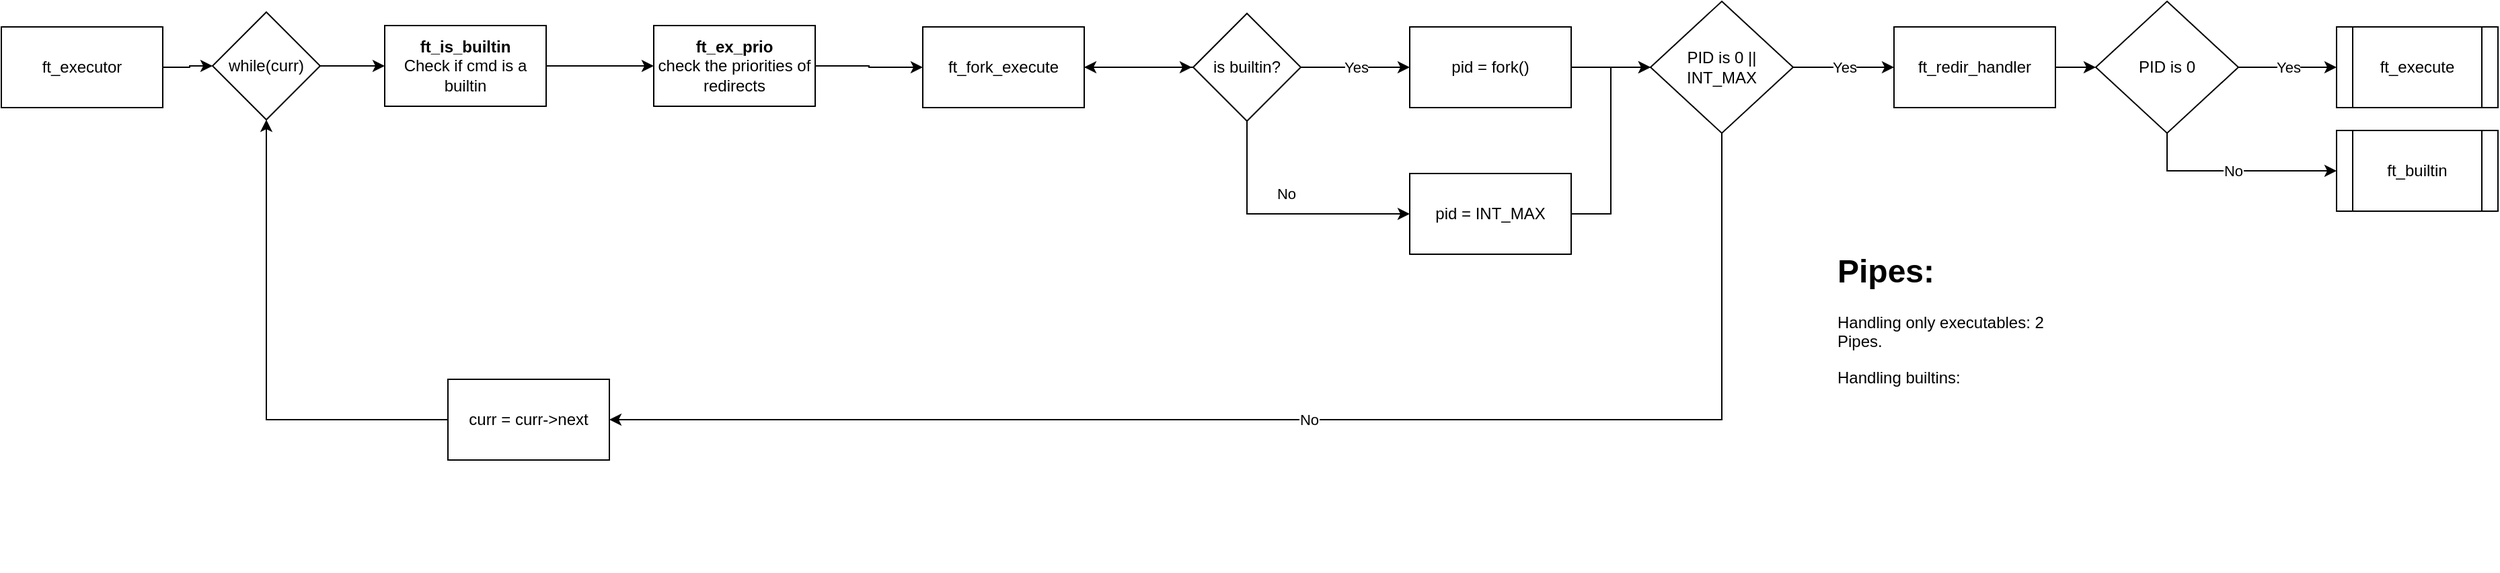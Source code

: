 <mxfile version="24.7.10">
  <diagram name="Seite-1" id="tWVwuiJ3UtkRtNTFc7Z6">
    <mxGraphModel dx="1140" dy="897" grid="0" gridSize="10" guides="1" tooltips="1" connect="1" arrows="1" fold="1" page="1" pageScale="1" pageWidth="3300" pageHeight="4681" math="0" shadow="0">
      <root>
        <mxCell id="0" />
        <mxCell id="1" parent="0" />
        <mxCell id="vjbPa8sln0cHTZRt5xHH-3" value="" style="edgeStyle=orthogonalEdgeStyle;rounded=0;orthogonalLoop=1;jettySize=auto;html=1;" edge="1" parent="1" source="vjbPa8sln0cHTZRt5xHH-1">
          <mxGeometry relative="1" as="geometry">
            <mxPoint x="966" y="112" as="targetPoint" />
          </mxGeometry>
        </mxCell>
        <mxCell id="vjbPa8sln0cHTZRt5xHH-1" value="ft_fork_execute" style="rounded=0;whiteSpace=wrap;html=1;" vertex="1" parent="1">
          <mxGeometry x="766" y="82" width="120" height="60" as="geometry" />
        </mxCell>
        <mxCell id="vjbPa8sln0cHTZRt5xHH-5" value="" style="edgeStyle=orthogonalEdgeStyle;rounded=0;orthogonalLoop=1;jettySize=auto;html=1;exitX=0;exitY=0.5;exitDx=0;exitDy=0;" edge="1" parent="1" source="vjbPa8sln0cHTZRt5xHH-4" target="vjbPa8sln0cHTZRt5xHH-1">
          <mxGeometry relative="1" as="geometry" />
        </mxCell>
        <mxCell id="vjbPa8sln0cHTZRt5xHH-7" value="Yes" style="edgeStyle=orthogonalEdgeStyle;rounded=0;orthogonalLoop=1;jettySize=auto;html=1;" edge="1" parent="1" source="vjbPa8sln0cHTZRt5xHH-4" target="vjbPa8sln0cHTZRt5xHH-6">
          <mxGeometry relative="1" as="geometry" />
        </mxCell>
        <mxCell id="vjbPa8sln0cHTZRt5xHH-28" value="No" style="edgeStyle=orthogonalEdgeStyle;rounded=0;orthogonalLoop=1;jettySize=auto;html=1;entryX=0;entryY=0.5;entryDx=0;entryDy=0;exitX=0.5;exitY=1;exitDx=0;exitDy=0;" edge="1" parent="1" source="vjbPa8sln0cHTZRt5xHH-4" target="vjbPa8sln0cHTZRt5xHH-27">
          <mxGeometry x="0.015" y="15" relative="1" as="geometry">
            <mxPoint x="1" as="offset" />
          </mxGeometry>
        </mxCell>
        <mxCell id="vjbPa8sln0cHTZRt5xHH-4" value="is builtin?" style="rhombus;whiteSpace=wrap;html=1;" vertex="1" parent="1">
          <mxGeometry x="967" y="72" width="80" height="80" as="geometry" />
        </mxCell>
        <mxCell id="vjbPa8sln0cHTZRt5xHH-9" value="" style="edgeStyle=orthogonalEdgeStyle;rounded=0;orthogonalLoop=1;jettySize=auto;html=1;" edge="1" parent="1" source="vjbPa8sln0cHTZRt5xHH-6" target="vjbPa8sln0cHTZRt5xHH-8">
          <mxGeometry relative="1" as="geometry" />
        </mxCell>
        <mxCell id="vjbPa8sln0cHTZRt5xHH-6" value="pid = fork()" style="whiteSpace=wrap;html=1;" vertex="1" parent="1">
          <mxGeometry x="1128" y="82" width="120" height="60" as="geometry" />
        </mxCell>
        <mxCell id="vjbPa8sln0cHTZRt5xHH-11" value="Yes" style="edgeStyle=orthogonalEdgeStyle;rounded=0;orthogonalLoop=1;jettySize=auto;html=1;" edge="1" parent="1" source="vjbPa8sln0cHTZRt5xHH-8" target="vjbPa8sln0cHTZRt5xHH-10">
          <mxGeometry relative="1" as="geometry" />
        </mxCell>
        <mxCell id="vjbPa8sln0cHTZRt5xHH-29" value="No" style="edgeStyle=orthogonalEdgeStyle;rounded=0;orthogonalLoop=1;jettySize=auto;html=1;exitX=0.5;exitY=1;exitDx=0;exitDy=0;entryX=1;entryY=0.5;entryDx=0;entryDy=0;" edge="1" parent="1" source="vjbPa8sln0cHTZRt5xHH-8" target="vjbPa8sln0cHTZRt5xHH-25">
          <mxGeometry relative="1" as="geometry" />
        </mxCell>
        <mxCell id="vjbPa8sln0cHTZRt5xHH-8" value="PID is 0 || INT_MAX" style="rhombus;whiteSpace=wrap;html=1;" vertex="1" parent="1">
          <mxGeometry x="1307" y="63" width="106" height="98" as="geometry" />
        </mxCell>
        <mxCell id="vjbPa8sln0cHTZRt5xHH-35" style="edgeStyle=orthogonalEdgeStyle;rounded=0;orthogonalLoop=1;jettySize=auto;html=1;exitX=1;exitY=0.5;exitDx=0;exitDy=0;entryX=0;entryY=0.5;entryDx=0;entryDy=0;" edge="1" parent="1" source="vjbPa8sln0cHTZRt5xHH-10" target="vjbPa8sln0cHTZRt5xHH-33">
          <mxGeometry relative="1" as="geometry" />
        </mxCell>
        <mxCell id="vjbPa8sln0cHTZRt5xHH-10" value="ft_redir_handler" style="whiteSpace=wrap;html=1;" vertex="1" parent="1">
          <mxGeometry x="1488" y="82" width="120" height="60" as="geometry" />
        </mxCell>
        <mxCell id="vjbPa8sln0cHTZRt5xHH-23" value="" style="edgeStyle=orthogonalEdgeStyle;rounded=0;orthogonalLoop=1;jettySize=auto;html=1;" edge="1" parent="1" source="vjbPa8sln0cHTZRt5xHH-14" target="vjbPa8sln0cHTZRt5xHH-22">
          <mxGeometry relative="1" as="geometry" />
        </mxCell>
        <mxCell id="vjbPa8sln0cHTZRt5xHH-14" value="ft_executor" style="whiteSpace=wrap;html=1;rounded=0;" vertex="1" parent="1">
          <mxGeometry x="81" y="82" width="120" height="60" as="geometry" />
        </mxCell>
        <mxCell id="vjbPa8sln0cHTZRt5xHH-20" value="" style="edgeStyle=orthogonalEdgeStyle;rounded=0;orthogonalLoop=1;jettySize=auto;html=1;" edge="1" parent="1" source="vjbPa8sln0cHTZRt5xHH-17" target="vjbPa8sln0cHTZRt5xHH-19">
          <mxGeometry relative="1" as="geometry" />
        </mxCell>
        <mxCell id="vjbPa8sln0cHTZRt5xHH-17" value="&lt;b&gt;ft_is_builtin&lt;/b&gt;&lt;div&gt;Check if cmd is a builtin&lt;/div&gt;" style="whiteSpace=wrap;html=1;rounded=0;" vertex="1" parent="1">
          <mxGeometry x="366" y="81" width="120" height="60" as="geometry" />
        </mxCell>
        <mxCell id="vjbPa8sln0cHTZRt5xHH-21" style="edgeStyle=orthogonalEdgeStyle;rounded=0;orthogonalLoop=1;jettySize=auto;html=1;exitX=1;exitY=0.5;exitDx=0;exitDy=0;entryX=0;entryY=0.5;entryDx=0;entryDy=0;" edge="1" parent="1" source="vjbPa8sln0cHTZRt5xHH-19" target="vjbPa8sln0cHTZRt5xHH-1">
          <mxGeometry relative="1" as="geometry" />
        </mxCell>
        <mxCell id="vjbPa8sln0cHTZRt5xHH-19" value="&lt;b&gt;ft_ex_prio&lt;/b&gt;&lt;div&gt;check the priorities of redirects&lt;/div&gt;" style="whiteSpace=wrap;html=1;rounded=0;" vertex="1" parent="1">
          <mxGeometry x="566" y="81" width="120" height="60" as="geometry" />
        </mxCell>
        <mxCell id="vjbPa8sln0cHTZRt5xHH-24" value="" style="edgeStyle=orthogonalEdgeStyle;rounded=0;orthogonalLoop=1;jettySize=auto;html=1;" edge="1" parent="1" source="vjbPa8sln0cHTZRt5xHH-22" target="vjbPa8sln0cHTZRt5xHH-17">
          <mxGeometry relative="1" as="geometry" />
        </mxCell>
        <mxCell id="vjbPa8sln0cHTZRt5xHH-22" value="while(curr)" style="rhombus;whiteSpace=wrap;html=1;rounded=0;" vertex="1" parent="1">
          <mxGeometry x="238" y="71" width="80" height="80" as="geometry" />
        </mxCell>
        <mxCell id="vjbPa8sln0cHTZRt5xHH-26" style="edgeStyle=orthogonalEdgeStyle;rounded=0;orthogonalLoop=1;jettySize=auto;html=1;exitX=0;exitY=0.5;exitDx=0;exitDy=0;" edge="1" parent="1" source="vjbPa8sln0cHTZRt5xHH-25" target="vjbPa8sln0cHTZRt5xHH-22">
          <mxGeometry relative="1" as="geometry" />
        </mxCell>
        <mxCell id="vjbPa8sln0cHTZRt5xHH-25" value="curr = curr-&amp;gt;next" style="rounded=0;whiteSpace=wrap;html=1;" vertex="1" parent="1">
          <mxGeometry x="413" y="344" width="120" height="60" as="geometry" />
        </mxCell>
        <mxCell id="vjbPa8sln0cHTZRt5xHH-30" style="edgeStyle=orthogonalEdgeStyle;rounded=0;orthogonalLoop=1;jettySize=auto;html=1;exitX=1;exitY=0.5;exitDx=0;exitDy=0;entryX=0;entryY=0.5;entryDx=0;entryDy=0;" edge="1" parent="1" source="vjbPa8sln0cHTZRt5xHH-27" target="vjbPa8sln0cHTZRt5xHH-8">
          <mxGeometry relative="1" as="geometry" />
        </mxCell>
        <mxCell id="vjbPa8sln0cHTZRt5xHH-27" value="pid = INT_MAX" style="whiteSpace=wrap;html=1;" vertex="1" parent="1">
          <mxGeometry x="1128" y="191" width="120" height="60" as="geometry" />
        </mxCell>
        <mxCell id="vjbPa8sln0cHTZRt5xHH-40" value="No" style="edgeStyle=orthogonalEdgeStyle;rounded=0;orthogonalLoop=1;jettySize=auto;html=1;exitX=0.5;exitY=1;exitDx=0;exitDy=0;entryX=0;entryY=0.5;entryDx=0;entryDy=0;" edge="1" parent="1" source="vjbPa8sln0cHTZRt5xHH-33" target="vjbPa8sln0cHTZRt5xHH-43">
          <mxGeometry relative="1" as="geometry">
            <mxPoint x="1817" y="201" as="targetPoint" />
          </mxGeometry>
        </mxCell>
        <mxCell id="vjbPa8sln0cHTZRt5xHH-42" value="Yes" style="edgeStyle=orthogonalEdgeStyle;rounded=0;orthogonalLoop=1;jettySize=auto;html=1;" edge="1" parent="1" source="vjbPa8sln0cHTZRt5xHH-33" target="vjbPa8sln0cHTZRt5xHH-41">
          <mxGeometry relative="1" as="geometry" />
        </mxCell>
        <mxCell id="vjbPa8sln0cHTZRt5xHH-33" value="PID is 0" style="rhombus;whiteSpace=wrap;html=1;" vertex="1" parent="1">
          <mxGeometry x="1638" y="63" width="106" height="98" as="geometry" />
        </mxCell>
        <mxCell id="vjbPa8sln0cHTZRt5xHH-41" value="ft_execute" style="shape=process;whiteSpace=wrap;html=1;backgroundOutline=1;" vertex="1" parent="1">
          <mxGeometry x="1817" y="82" width="120" height="60" as="geometry" />
        </mxCell>
        <mxCell id="vjbPa8sln0cHTZRt5xHH-43" value="ft_builtin" style="shape=process;whiteSpace=wrap;html=1;backgroundOutline=1;" vertex="1" parent="1">
          <mxGeometry x="1817" y="159" width="120" height="60" as="geometry" />
        </mxCell>
        <mxCell id="vjbPa8sln0cHTZRt5xHH-45" value="&lt;h1 style=&quot;margin-top: 0px;&quot;&gt;Pipes:&lt;/h1&gt;&lt;p&gt;Handling only executables: 2 Pipes.&lt;/p&gt;&lt;p&gt;Handling builtins:&lt;/p&gt;&lt;p&gt;&lt;br&gt;&lt;/p&gt;" style="text;html=1;whiteSpace=wrap;overflow=hidden;rounded=0;" vertex="1" parent="1">
          <mxGeometry x="1444" y="243" width="180" height="241" as="geometry" />
        </mxCell>
      </root>
    </mxGraphModel>
  </diagram>
</mxfile>
